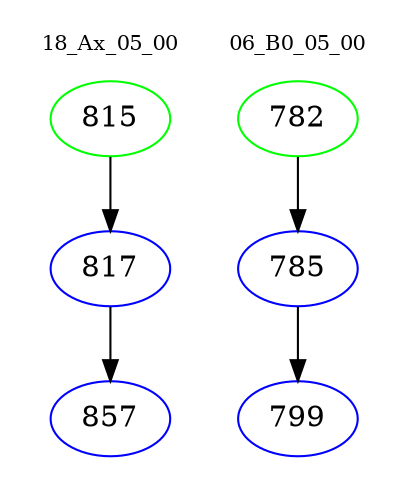 digraph{
subgraph cluster_0 {
color = white
label = "18_Ax_05_00";
fontsize=10;
T0_815 [label="815", color="green"]
T0_815 -> T0_817 [color="black"]
T0_817 [label="817", color="blue"]
T0_817 -> T0_857 [color="black"]
T0_857 [label="857", color="blue"]
}
subgraph cluster_1 {
color = white
label = "06_B0_05_00";
fontsize=10;
T1_782 [label="782", color="green"]
T1_782 -> T1_785 [color="black"]
T1_785 [label="785", color="blue"]
T1_785 -> T1_799 [color="black"]
T1_799 [label="799", color="blue"]
}
}
